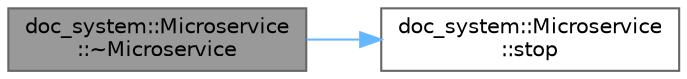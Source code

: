 digraph "doc_system::Microservice::~Microservice"
{
 // INTERACTIVE_SVG=YES
 // LATEX_PDF_SIZE
  bgcolor="transparent";
  edge [fontname=Helvetica,fontsize=10,labelfontname=Helvetica,labelfontsize=10];
  node [fontname=Helvetica,fontsize=10,shape=box,height=0.2,width=0.4];
  rankdir="LR";
  Node1 [id="Node000001",label="doc_system::Microservice\l::~Microservice",height=0.2,width=0.4,color="gray40", fillcolor="grey60", style="filled", fontcolor="black",tooltip=" "];
  Node1 -> Node2 [id="edge1_Node000001_Node000002",color="steelblue1",style="solid",tooltip=" "];
  Node2 [id="Node000002",label="doc_system::Microservice\l::stop",height=0.2,width=0.4,color="grey40", fillcolor="white", style="filled",URL="$classdoc__system_1_1_microservice.html#a9c6d74f65699253bdc7e8ac19de2e578",tooltip=" "];
}
